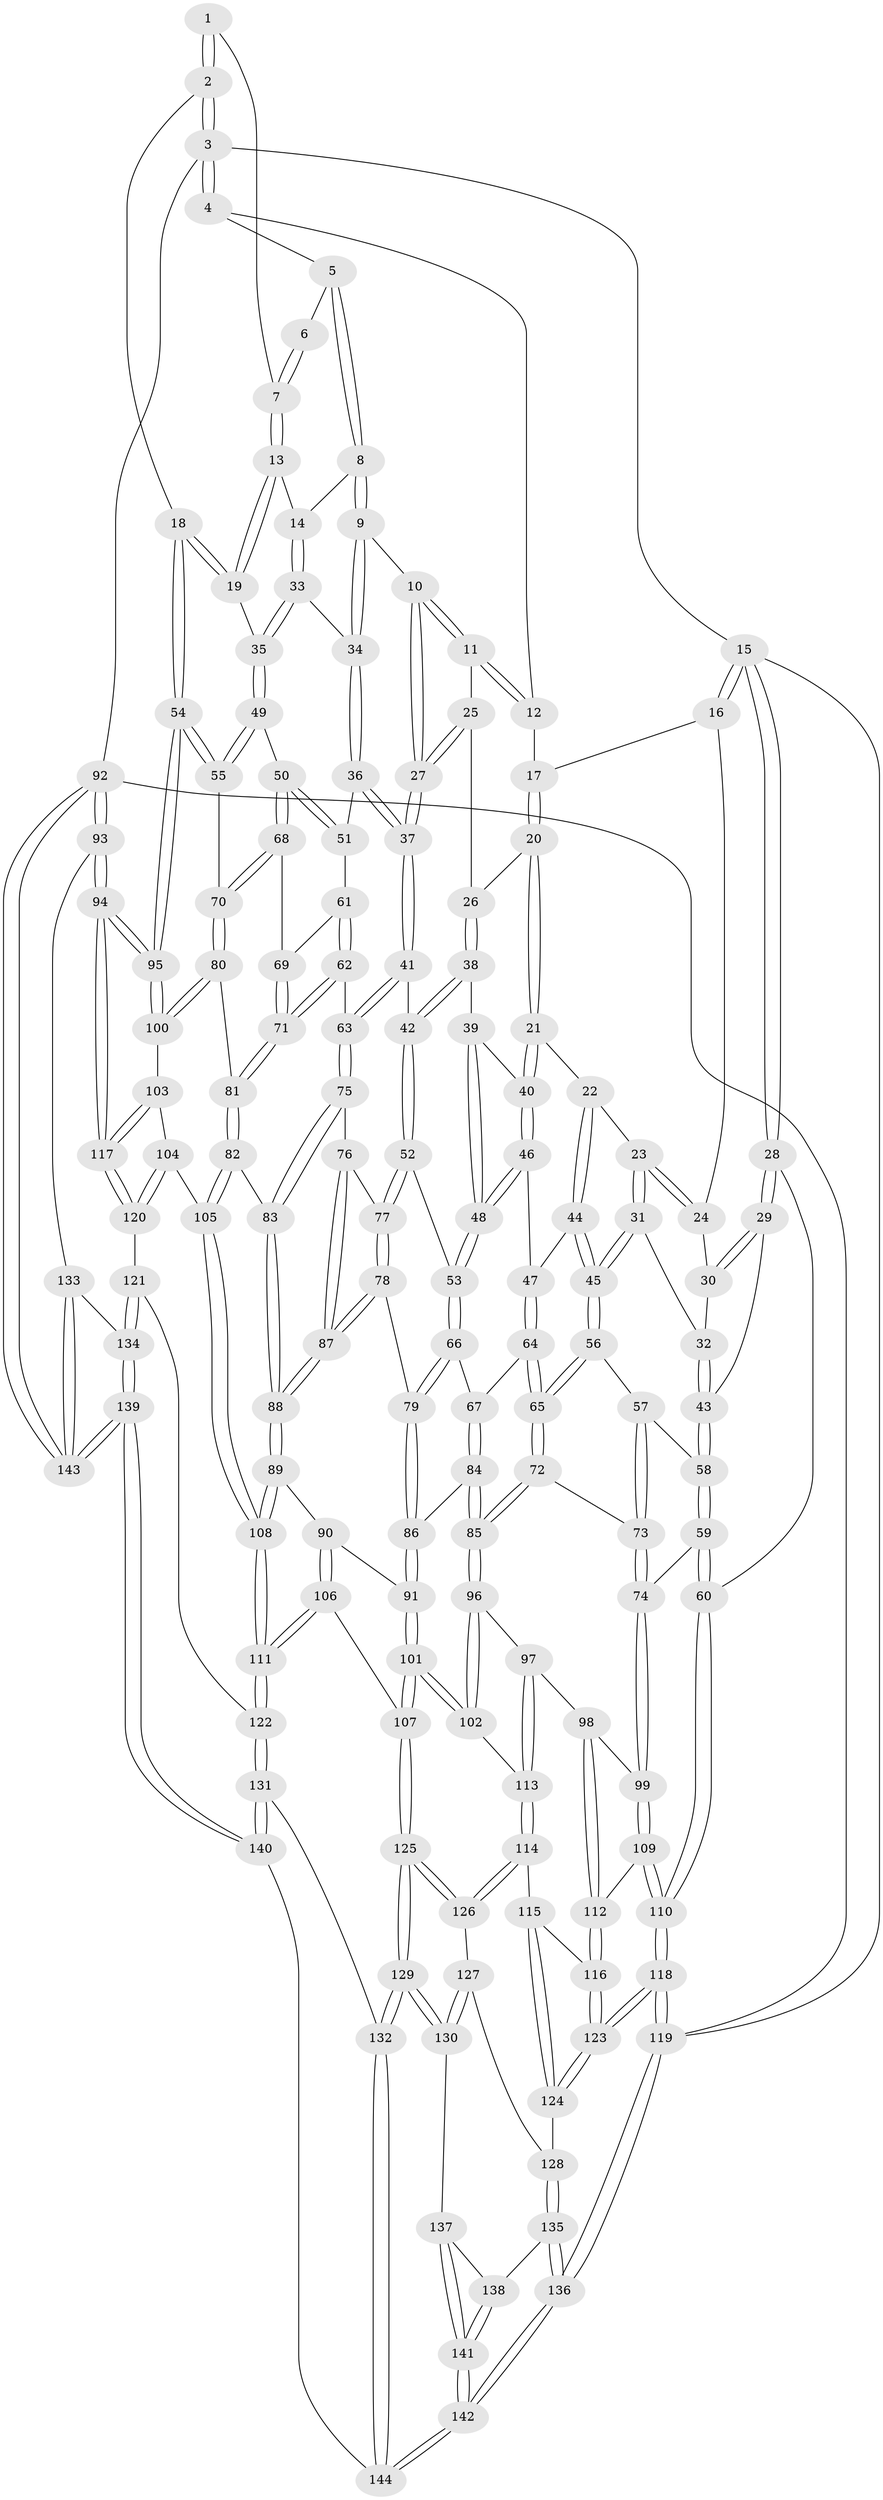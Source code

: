 // Generated by graph-tools (version 1.1) at 2025/11/02/27/25 16:11:51]
// undirected, 144 vertices, 357 edges
graph export_dot {
graph [start="1"]
  node [color=gray90,style=filled];
  1 [pos="+1+0.05645036214426486"];
  2 [pos="+1+0.11956109313972976"];
  3 [pos="+1+0"];
  4 [pos="+0.8068132358492244+0"];
  5 [pos="+0.8816355245459271+0"];
  6 [pos="+0.9735983271564601+0.042684721341726226"];
  7 [pos="+0.9599517573326765+0.08714944557444947"];
  8 [pos="+0.8826153063116067+0.07712722722090118"];
  9 [pos="+0.7743735638859246+0.12293786495390417"];
  10 [pos="+0.716148960913629+0.06601788853067757"];
  11 [pos="+0.6788728900422331+0"];
  12 [pos="+0.6604781760647247+0"];
  13 [pos="+0.9338281424274176+0.11549449730779673"];
  14 [pos="+0.9004146511822636+0.10979000811878364"];
  15 [pos="+0+0"];
  16 [pos="+0.2561219430923489+0"];
  17 [pos="+0.48776004859400435+0"];
  18 [pos="+1+0.19454791234697377"];
  19 [pos="+1+0.17257910568685444"];
  20 [pos="+0.47760008624863365+0.0602554717610292"];
  21 [pos="+0.4466818176726445+0.13980276023839042"];
  22 [pos="+0.3794838666980089+0.15815900742013672"];
  23 [pos="+0.31575912386540494+0.1354640793116148"];
  24 [pos="+0.23509617594107324+0"];
  25 [pos="+0.6147099236813085+0.10863776160656512"];
  26 [pos="+0.5813093146945283+0.13922396605021728"];
  27 [pos="+0.6728300390736076+0.17504625860223472"];
  28 [pos="+0+0.08083702445797224"];
  29 [pos="+0.012456983721161018+0.1589215556205087"];
  30 [pos="+0.2109917480596602+0.02653581115578442"];
  31 [pos="+0.2566948832307174+0.2335322689721167"];
  32 [pos="+0.18902822601265404+0.1288760685477413"];
  33 [pos="+0.8803094915340574+0.18259372352113046"];
  34 [pos="+0.7830588215774469+0.18361998456051926"];
  35 [pos="+0.8998081718028049+0.2186975819724344"];
  36 [pos="+0.7570244062287186+0.22289114700903262"];
  37 [pos="+0.6675941912700029+0.24756704079535474"];
  38 [pos="+0.5817321939116569+0.20031641285624047"];
  39 [pos="+0.480126773008996+0.18045708998395985"];
  40 [pos="+0.46122576220939604+0.16360085780579836"];
  41 [pos="+0.6485445656439898+0.264503694954764"];
  42 [pos="+0.6320334476090796+0.26411860491978734"];
  43 [pos="+0.10766113188362644+0.22647397692183804"];
  44 [pos="+0.3664349137679485+0.2580536958367686"];
  45 [pos="+0.25308617044509624+0.25443795836576455"];
  46 [pos="+0.4210574934980093+0.2616180260494406"];
  47 [pos="+0.3789274448278321+0.2715932507219001"];
  48 [pos="+0.4930730906433097+0.28870975690290807"];
  49 [pos="+0.8961901036252129+0.25756017165938117"];
  50 [pos="+0.8822394339666025+0.2737627315308261"];
  51 [pos="+0.807617413936931+0.27318863714342845"];
  52 [pos="+0.5494848060039088+0.3205830310739768"];
  53 [pos="+0.5173829711318574+0.3201720062191209"];
  54 [pos="+1+0.3269206062851875"];
  55 [pos="+1+0.34231280746252"];
  56 [pos="+0.2470134180331256+0.26158344416035645"];
  57 [pos="+0.14530467683277806+0.27855648687226575"];
  58 [pos="+0.13415104414643353+0.2761543711230577"];
  59 [pos="+0.014013228014029001+0.4216218113192952"];
  60 [pos="+0+0.4142509348598545"];
  61 [pos="+0.8029436402750704+0.2905974387536111"];
  62 [pos="+0.7433454905471686+0.361573964800999"];
  63 [pos="+0.6971638447521922+0.34930701324155533"];
  64 [pos="+0.38048076447760426+0.3607275876871848"];
  65 [pos="+0.30650646424008005+0.39929854245475466"];
  66 [pos="+0.4607304477793799+0.36493587717246906"];
  67 [pos="+0.43841776160605783+0.37445934296635136"];
  68 [pos="+0.8854385515415768+0.35343019469617476"];
  69 [pos="+0.824581977136133+0.34386771152255446"];
  70 [pos="+0.9168994900903623+0.4152756168253392"];
  71 [pos="+0.7673120181906898+0.3800281656995059"];
  72 [pos="+0.2941684724655886+0.4235967331536759"];
  73 [pos="+0.21893016477092092+0.4298478925319433"];
  74 [pos="+0.11487139433411822+0.4952364230184012"];
  75 [pos="+0.6756196052253863+0.4021907077534554"];
  76 [pos="+0.6472780493173588+0.4044247904809543"];
  77 [pos="+0.5696915661913486+0.39614849347661596"];
  78 [pos="+0.562321746019288+0.45063216014863994"];
  79 [pos="+0.5309368982560178+0.45781004148093857"];
  80 [pos="+0.8850844605555345+0.4635845628124352"];
  81 [pos="+0.8191522896771929+0.4713828721762734"];
  82 [pos="+0.7928269827437096+0.4932538285553969"];
  83 [pos="+0.6804747242455684+0.4731930538392759"];
  84 [pos="+0.4469303605715918+0.486871780976536"];
  85 [pos="+0.3414918217542614+0.5305558099111406"];
  86 [pos="+0.4752002164064784+0.4959461612485502"];
  87 [pos="+0.5778119047064937+0.4645067566756021"];
  88 [pos="+0.6254236043477336+0.517884295413251"];
  89 [pos="+0.6216610280814787+0.5411090277404584"];
  90 [pos="+0.4962690655740676+0.5305973816279754"];
  91 [pos="+0.4796236426272523+0.5045511309687444"];
  92 [pos="+1+1"];
  93 [pos="+1+1"];
  94 [pos="+1+0.7968584863238828"];
  95 [pos="+1+0.6158721492159014"];
  96 [pos="+0.33214588760794256+0.5745882076717186"];
  97 [pos="+0.1780089193666546+0.5696631565613532"];
  98 [pos="+0.1329444367071757+0.5401268863151174"];
  99 [pos="+0.12289390580603399+0.5263412606501428"];
  100 [pos="+0.8906491058773458+0.4729838637814855"];
  101 [pos="+0.3876173234893445+0.6862220533902135"];
  102 [pos="+0.34827377314580377+0.6202002003595762"];
  103 [pos="+0.9211346742181304+0.5925419717893191"];
  104 [pos="+0.8419573686091733+0.6328715756127511"];
  105 [pos="+0.7832569698111738+0.5340440890836388"];
  106 [pos="+0.4978256075140772+0.6984385569724656"];
  107 [pos="+0.3951170664879652+0.7000169963918533"];
  108 [pos="+0.6407939300386557+0.6770041479744309"];
  109 [pos="+0.012692721072590708+0.6272450671264113"];
  110 [pos="+0+0.7556764872891233"];
  111 [pos="+0.6298490601893245+0.7336210163252417"];
  112 [pos="+0.10451396723145634+0.6593822363015781"];
  113 [pos="+0.19295074592151676+0.6682778737846649"];
  114 [pos="+0.18825535763326548+0.6828617798658719"];
  115 [pos="+0.12877420695683808+0.6848397741997667"];
  116 [pos="+0.10534392671228252+0.6629789447797257"];
  117 [pos="+1+0.7900982193185873"];
  118 [pos="+0+0.8115685274857446"];
  119 [pos="+0+1"];
  120 [pos="+0.7734517097806036+0.7703470695651685"];
  121 [pos="+0.7622963044204611+0.7746662362681814"];
  122 [pos="+0.6431346859840678+0.7521552733652489"];
  123 [pos="+0+0.8025849273706095"];
  124 [pos="+0.0875527538593101+0.8171283462358355"];
  125 [pos="+0.3747866089214754+0.727535556032908"];
  126 [pos="+0.22106526094234946+0.7499637675177803"];
  127 [pos="+0.21089829476043753+0.7629707436950329"];
  128 [pos="+0.13394389425550812+0.834683361168621"];
  129 [pos="+0.3566056594491911+0.8789406771327875"];
  130 [pos="+0.3086697983935413+0.8900972334266981"];
  131 [pos="+0.6040632070575773+0.8529003936216877"];
  132 [pos="+0.4008812059529298+0.9288508843612185"];
  133 [pos="+0.8042922317411947+0.8769358795572387"];
  134 [pos="+0.7842748109919012+0.8456949381226212"];
  135 [pos="+0.14152125072596775+0.8478565964076812"];
  136 [pos="+0+1"];
  137 [pos="+0.28571219649819735+0.8987188799942168"];
  138 [pos="+0.16664569072413238+0.8687836396574268"];
  139 [pos="+0.6617264853236782+1"];
  140 [pos="+0.635663839082566+1"];
  141 [pos="+0.20188973237409552+1"];
  142 [pos="+0.16922085793799338+1"];
  143 [pos="+0.9708691077801787+1"];
  144 [pos="+0.4264122182304504+1"];
  1 -- 2;
  1 -- 2;
  1 -- 7;
  2 -- 3;
  2 -- 3;
  2 -- 18;
  3 -- 4;
  3 -- 4;
  3 -- 15;
  3 -- 92;
  4 -- 5;
  4 -- 12;
  5 -- 6;
  5 -- 8;
  5 -- 8;
  6 -- 7;
  6 -- 7;
  7 -- 13;
  7 -- 13;
  8 -- 9;
  8 -- 9;
  8 -- 14;
  9 -- 10;
  9 -- 34;
  9 -- 34;
  10 -- 11;
  10 -- 11;
  10 -- 27;
  10 -- 27;
  11 -- 12;
  11 -- 12;
  11 -- 25;
  12 -- 17;
  13 -- 14;
  13 -- 19;
  13 -- 19;
  14 -- 33;
  14 -- 33;
  15 -- 16;
  15 -- 16;
  15 -- 28;
  15 -- 28;
  15 -- 119;
  16 -- 17;
  16 -- 24;
  17 -- 20;
  17 -- 20;
  18 -- 19;
  18 -- 19;
  18 -- 54;
  18 -- 54;
  19 -- 35;
  20 -- 21;
  20 -- 21;
  20 -- 26;
  21 -- 22;
  21 -- 40;
  21 -- 40;
  22 -- 23;
  22 -- 44;
  22 -- 44;
  23 -- 24;
  23 -- 24;
  23 -- 31;
  23 -- 31;
  24 -- 30;
  25 -- 26;
  25 -- 27;
  25 -- 27;
  26 -- 38;
  26 -- 38;
  27 -- 37;
  27 -- 37;
  28 -- 29;
  28 -- 29;
  28 -- 60;
  29 -- 30;
  29 -- 30;
  29 -- 43;
  30 -- 32;
  31 -- 32;
  31 -- 45;
  31 -- 45;
  32 -- 43;
  32 -- 43;
  33 -- 34;
  33 -- 35;
  33 -- 35;
  34 -- 36;
  34 -- 36;
  35 -- 49;
  35 -- 49;
  36 -- 37;
  36 -- 37;
  36 -- 51;
  37 -- 41;
  37 -- 41;
  38 -- 39;
  38 -- 42;
  38 -- 42;
  39 -- 40;
  39 -- 48;
  39 -- 48;
  40 -- 46;
  40 -- 46;
  41 -- 42;
  41 -- 63;
  41 -- 63;
  42 -- 52;
  42 -- 52;
  43 -- 58;
  43 -- 58;
  44 -- 45;
  44 -- 45;
  44 -- 47;
  45 -- 56;
  45 -- 56;
  46 -- 47;
  46 -- 48;
  46 -- 48;
  47 -- 64;
  47 -- 64;
  48 -- 53;
  48 -- 53;
  49 -- 50;
  49 -- 55;
  49 -- 55;
  50 -- 51;
  50 -- 51;
  50 -- 68;
  50 -- 68;
  51 -- 61;
  52 -- 53;
  52 -- 77;
  52 -- 77;
  53 -- 66;
  53 -- 66;
  54 -- 55;
  54 -- 55;
  54 -- 95;
  54 -- 95;
  55 -- 70;
  56 -- 57;
  56 -- 65;
  56 -- 65;
  57 -- 58;
  57 -- 73;
  57 -- 73;
  58 -- 59;
  58 -- 59;
  59 -- 60;
  59 -- 60;
  59 -- 74;
  60 -- 110;
  60 -- 110;
  61 -- 62;
  61 -- 62;
  61 -- 69;
  62 -- 63;
  62 -- 71;
  62 -- 71;
  63 -- 75;
  63 -- 75;
  64 -- 65;
  64 -- 65;
  64 -- 67;
  65 -- 72;
  65 -- 72;
  66 -- 67;
  66 -- 79;
  66 -- 79;
  67 -- 84;
  67 -- 84;
  68 -- 69;
  68 -- 70;
  68 -- 70;
  69 -- 71;
  69 -- 71;
  70 -- 80;
  70 -- 80;
  71 -- 81;
  71 -- 81;
  72 -- 73;
  72 -- 85;
  72 -- 85;
  73 -- 74;
  73 -- 74;
  74 -- 99;
  74 -- 99;
  75 -- 76;
  75 -- 83;
  75 -- 83;
  76 -- 77;
  76 -- 87;
  76 -- 87;
  77 -- 78;
  77 -- 78;
  78 -- 79;
  78 -- 87;
  78 -- 87;
  79 -- 86;
  79 -- 86;
  80 -- 81;
  80 -- 100;
  80 -- 100;
  81 -- 82;
  81 -- 82;
  82 -- 83;
  82 -- 105;
  82 -- 105;
  83 -- 88;
  83 -- 88;
  84 -- 85;
  84 -- 85;
  84 -- 86;
  85 -- 96;
  85 -- 96;
  86 -- 91;
  86 -- 91;
  87 -- 88;
  87 -- 88;
  88 -- 89;
  88 -- 89;
  89 -- 90;
  89 -- 108;
  89 -- 108;
  90 -- 91;
  90 -- 106;
  90 -- 106;
  91 -- 101;
  91 -- 101;
  92 -- 93;
  92 -- 93;
  92 -- 143;
  92 -- 143;
  92 -- 119;
  93 -- 94;
  93 -- 94;
  93 -- 133;
  94 -- 95;
  94 -- 95;
  94 -- 117;
  94 -- 117;
  95 -- 100;
  95 -- 100;
  96 -- 97;
  96 -- 102;
  96 -- 102;
  97 -- 98;
  97 -- 113;
  97 -- 113;
  98 -- 99;
  98 -- 112;
  98 -- 112;
  99 -- 109;
  99 -- 109;
  100 -- 103;
  101 -- 102;
  101 -- 102;
  101 -- 107;
  101 -- 107;
  102 -- 113;
  103 -- 104;
  103 -- 117;
  103 -- 117;
  104 -- 105;
  104 -- 120;
  104 -- 120;
  105 -- 108;
  105 -- 108;
  106 -- 107;
  106 -- 111;
  106 -- 111;
  107 -- 125;
  107 -- 125;
  108 -- 111;
  108 -- 111;
  109 -- 110;
  109 -- 110;
  109 -- 112;
  110 -- 118;
  110 -- 118;
  111 -- 122;
  111 -- 122;
  112 -- 116;
  112 -- 116;
  113 -- 114;
  113 -- 114;
  114 -- 115;
  114 -- 126;
  114 -- 126;
  115 -- 116;
  115 -- 124;
  115 -- 124;
  116 -- 123;
  116 -- 123;
  117 -- 120;
  117 -- 120;
  118 -- 119;
  118 -- 119;
  118 -- 123;
  118 -- 123;
  119 -- 136;
  119 -- 136;
  120 -- 121;
  121 -- 122;
  121 -- 134;
  121 -- 134;
  122 -- 131;
  122 -- 131;
  123 -- 124;
  123 -- 124;
  124 -- 128;
  125 -- 126;
  125 -- 126;
  125 -- 129;
  125 -- 129;
  126 -- 127;
  127 -- 128;
  127 -- 130;
  127 -- 130;
  128 -- 135;
  128 -- 135;
  129 -- 130;
  129 -- 130;
  129 -- 132;
  129 -- 132;
  130 -- 137;
  131 -- 132;
  131 -- 140;
  131 -- 140;
  132 -- 144;
  132 -- 144;
  133 -- 134;
  133 -- 143;
  133 -- 143;
  134 -- 139;
  134 -- 139;
  135 -- 136;
  135 -- 136;
  135 -- 138;
  136 -- 142;
  136 -- 142;
  137 -- 138;
  137 -- 141;
  137 -- 141;
  138 -- 141;
  138 -- 141;
  139 -- 140;
  139 -- 140;
  139 -- 143;
  139 -- 143;
  140 -- 144;
  141 -- 142;
  141 -- 142;
  142 -- 144;
  142 -- 144;
}
